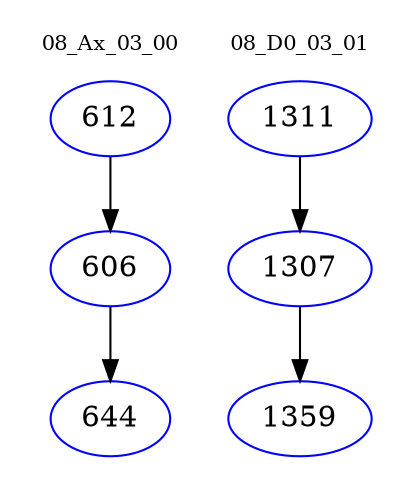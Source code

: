 digraph{
subgraph cluster_0 {
color = white
label = "08_Ax_03_00";
fontsize=10;
T0_612 [label="612", color="blue"]
T0_612 -> T0_606 [color="black"]
T0_606 [label="606", color="blue"]
T0_606 -> T0_644 [color="black"]
T0_644 [label="644", color="blue"]
}
subgraph cluster_1 {
color = white
label = "08_D0_03_01";
fontsize=10;
T1_1311 [label="1311", color="blue"]
T1_1311 -> T1_1307 [color="black"]
T1_1307 [label="1307", color="blue"]
T1_1307 -> T1_1359 [color="black"]
T1_1359 [label="1359", color="blue"]
}
}
